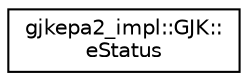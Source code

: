 digraph "Graphical Class Hierarchy"
{
  edge [fontname="Helvetica",fontsize="10",labelfontname="Helvetica",labelfontsize="10"];
  node [fontname="Helvetica",fontsize="10",shape=record];
  rankdir="LR";
  Node1 [label="gjkepa2_impl::GJK::\leStatus",height=0.2,width=0.4,color="black", fillcolor="white", style="filled",URL="$structgjkepa2__impl_1_1_g_j_k_1_1e_status.html"];
}
